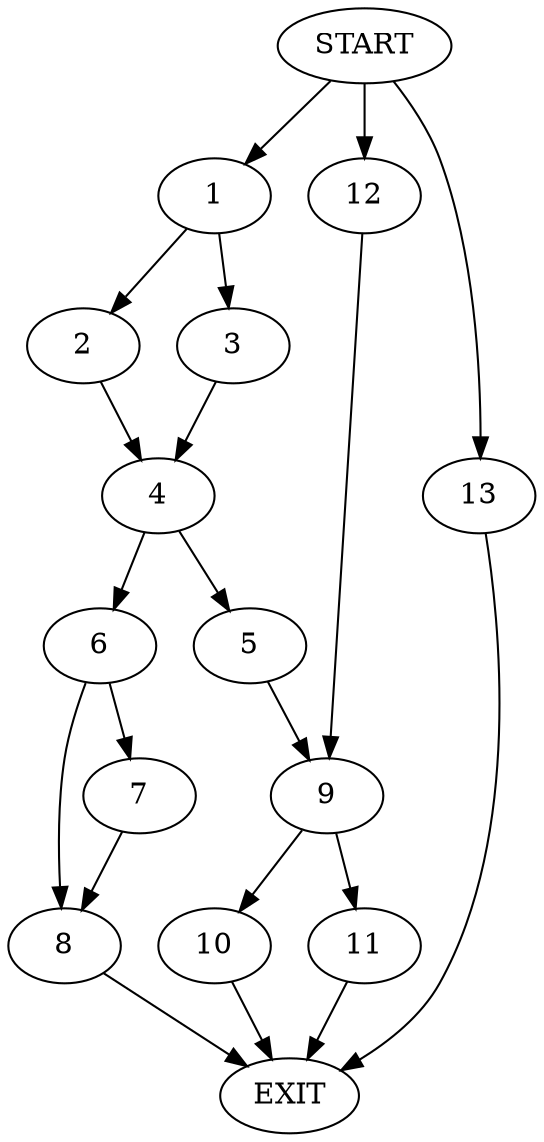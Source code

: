 digraph {
0 [label="START"]
14 [label="EXIT"]
0 -> 1
1 -> 2
1 -> 3
3 -> 4
2 -> 4
4 -> 5
4 -> 6
6 -> 7
6 -> 8
5 -> 9
8 -> 14
7 -> 8
9 -> 10
9 -> 11
0 -> 12
12 -> 9
10 -> 14
11 -> 14
0 -> 13
13 -> 14
}
